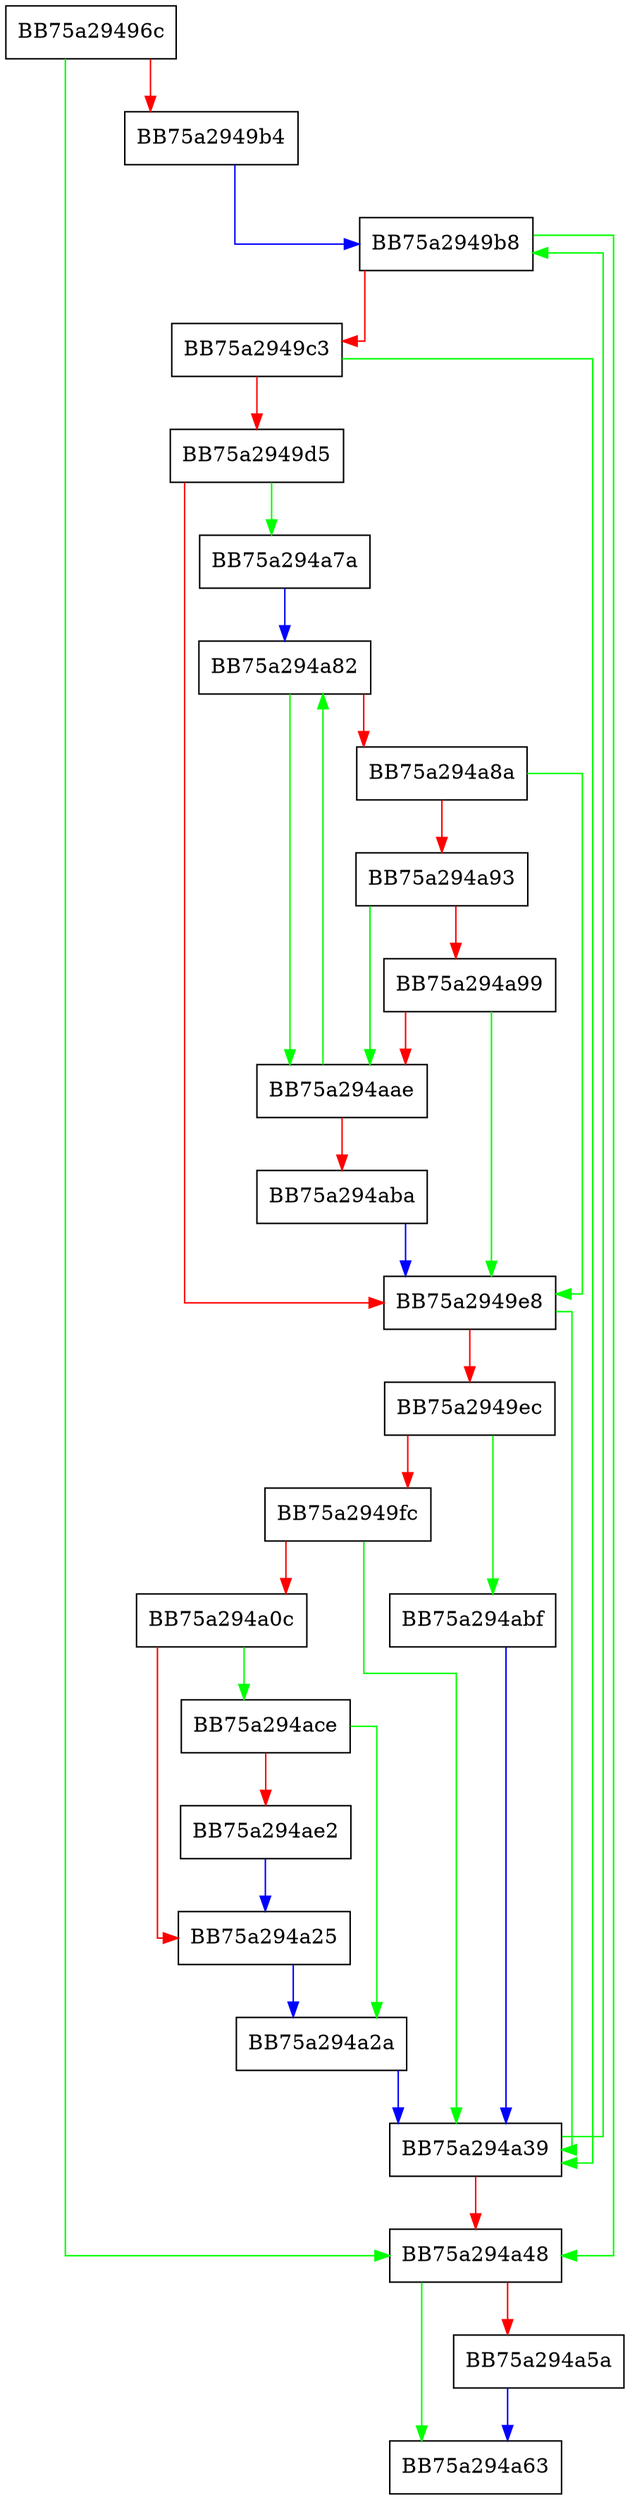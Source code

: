digraph whereLoopOutputAdjust {
  node [shape="box"];
  graph [splines=ortho];
  BB75a29496c -> BB75a294a48 [color="green"];
  BB75a29496c -> BB75a2949b4 [color="red"];
  BB75a2949b4 -> BB75a2949b8 [color="blue"];
  BB75a2949b8 -> BB75a294a48 [color="green"];
  BB75a2949b8 -> BB75a2949c3 [color="red"];
  BB75a2949c3 -> BB75a294a39 [color="green"];
  BB75a2949c3 -> BB75a2949d5 [color="red"];
  BB75a2949d5 -> BB75a294a7a [color="green"];
  BB75a2949d5 -> BB75a2949e8 [color="red"];
  BB75a2949e8 -> BB75a294a39 [color="green"];
  BB75a2949e8 -> BB75a2949ec [color="red"];
  BB75a2949ec -> BB75a294abf [color="green"];
  BB75a2949ec -> BB75a2949fc [color="red"];
  BB75a2949fc -> BB75a294a39 [color="green"];
  BB75a2949fc -> BB75a294a0c [color="red"];
  BB75a294a0c -> BB75a294ace [color="green"];
  BB75a294a0c -> BB75a294a25 [color="red"];
  BB75a294a25 -> BB75a294a2a [color="blue"];
  BB75a294a2a -> BB75a294a39 [color="blue"];
  BB75a294a39 -> BB75a2949b8 [color="green"];
  BB75a294a39 -> BB75a294a48 [color="red"];
  BB75a294a48 -> BB75a294a63 [color="green"];
  BB75a294a48 -> BB75a294a5a [color="red"];
  BB75a294a5a -> BB75a294a63 [color="blue"];
  BB75a294a7a -> BB75a294a82 [color="blue"];
  BB75a294a82 -> BB75a294aae [color="green"];
  BB75a294a82 -> BB75a294a8a [color="red"];
  BB75a294a8a -> BB75a2949e8 [color="green"];
  BB75a294a8a -> BB75a294a93 [color="red"];
  BB75a294a93 -> BB75a294aae [color="green"];
  BB75a294a93 -> BB75a294a99 [color="red"];
  BB75a294a99 -> BB75a2949e8 [color="green"];
  BB75a294a99 -> BB75a294aae [color="red"];
  BB75a294aae -> BB75a294a82 [color="green"];
  BB75a294aae -> BB75a294aba [color="red"];
  BB75a294aba -> BB75a2949e8 [color="blue"];
  BB75a294abf -> BB75a294a39 [color="blue"];
  BB75a294ace -> BB75a294a2a [color="green"];
  BB75a294ace -> BB75a294ae2 [color="red"];
  BB75a294ae2 -> BB75a294a25 [color="blue"];
}